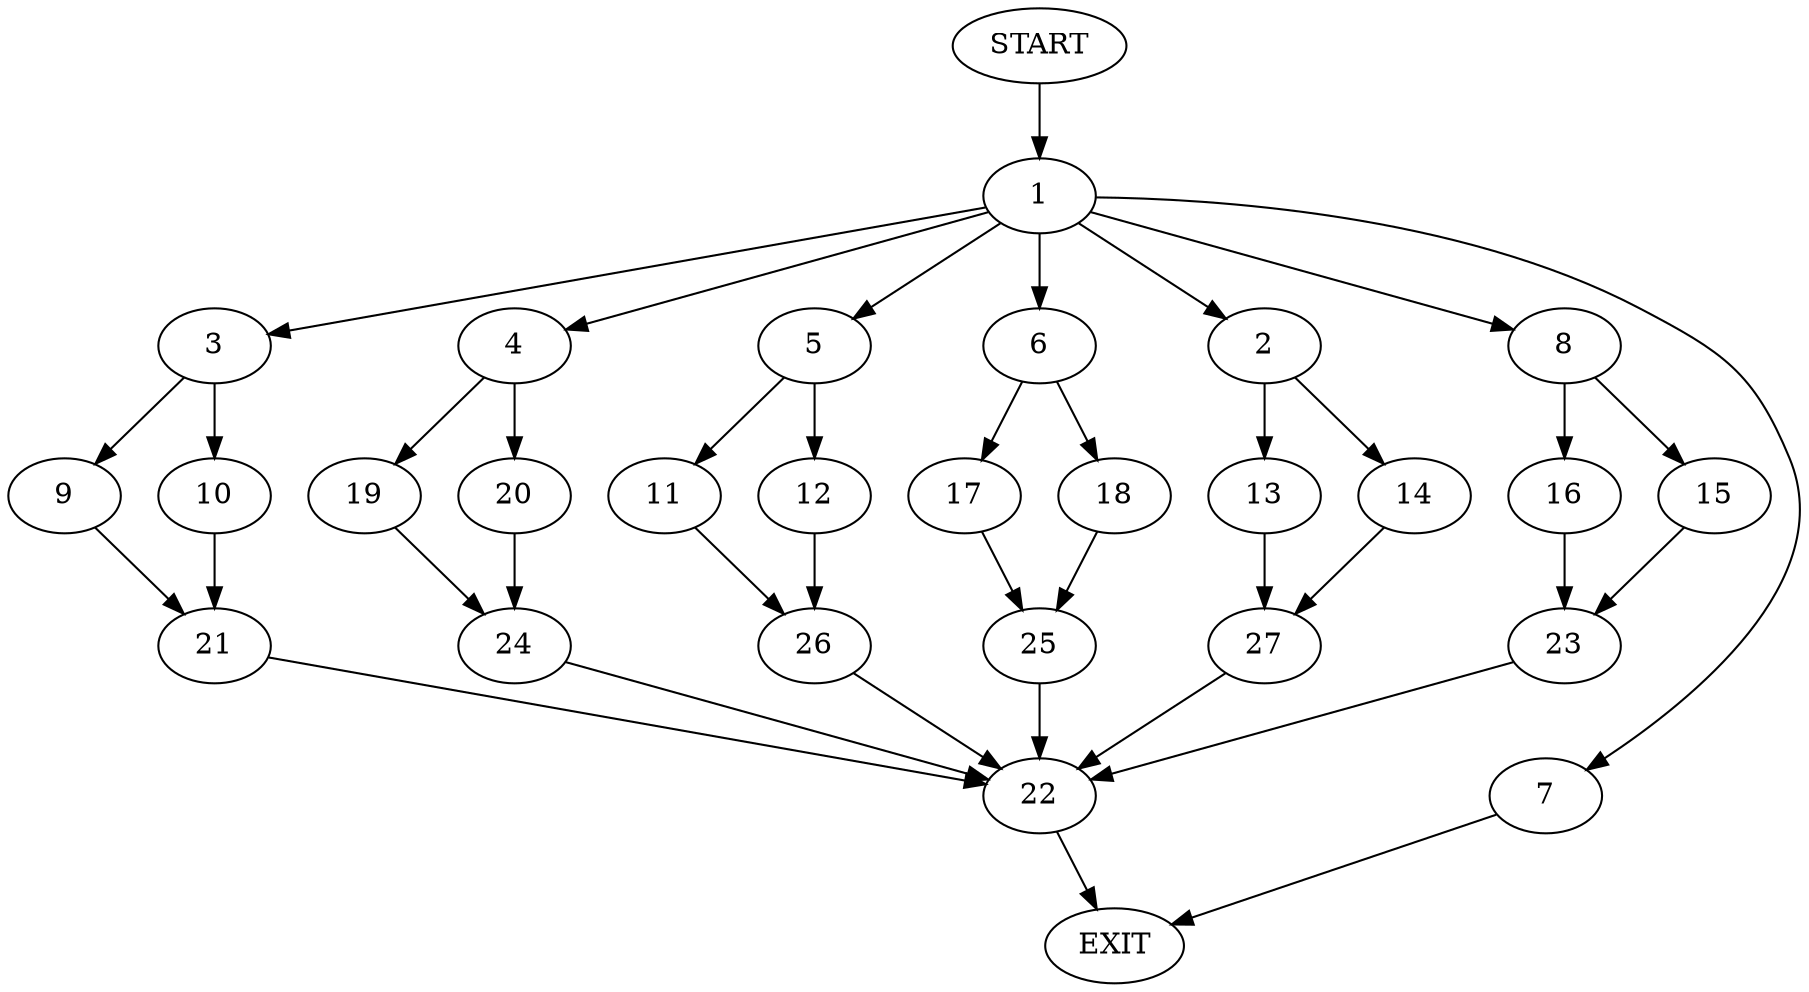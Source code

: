 digraph {
0 [label="START"]
28 [label="EXIT"]
0 -> 1
1 -> 2
1 -> 3
1 -> 4
1 -> 5
1 -> 6
1 -> 7
1 -> 8
3 -> 9
3 -> 10
5 -> 11
5 -> 12
7 -> 28
2 -> 13
2 -> 14
8 -> 15
8 -> 16
6 -> 17
6 -> 18
4 -> 19
4 -> 20
9 -> 21
10 -> 21
21 -> 22
22 -> 28
16 -> 23
15 -> 23
23 -> 22
19 -> 24
20 -> 24
24 -> 22
18 -> 25
17 -> 25
25 -> 22
11 -> 26
12 -> 26
26 -> 22
14 -> 27
13 -> 27
27 -> 22
}
